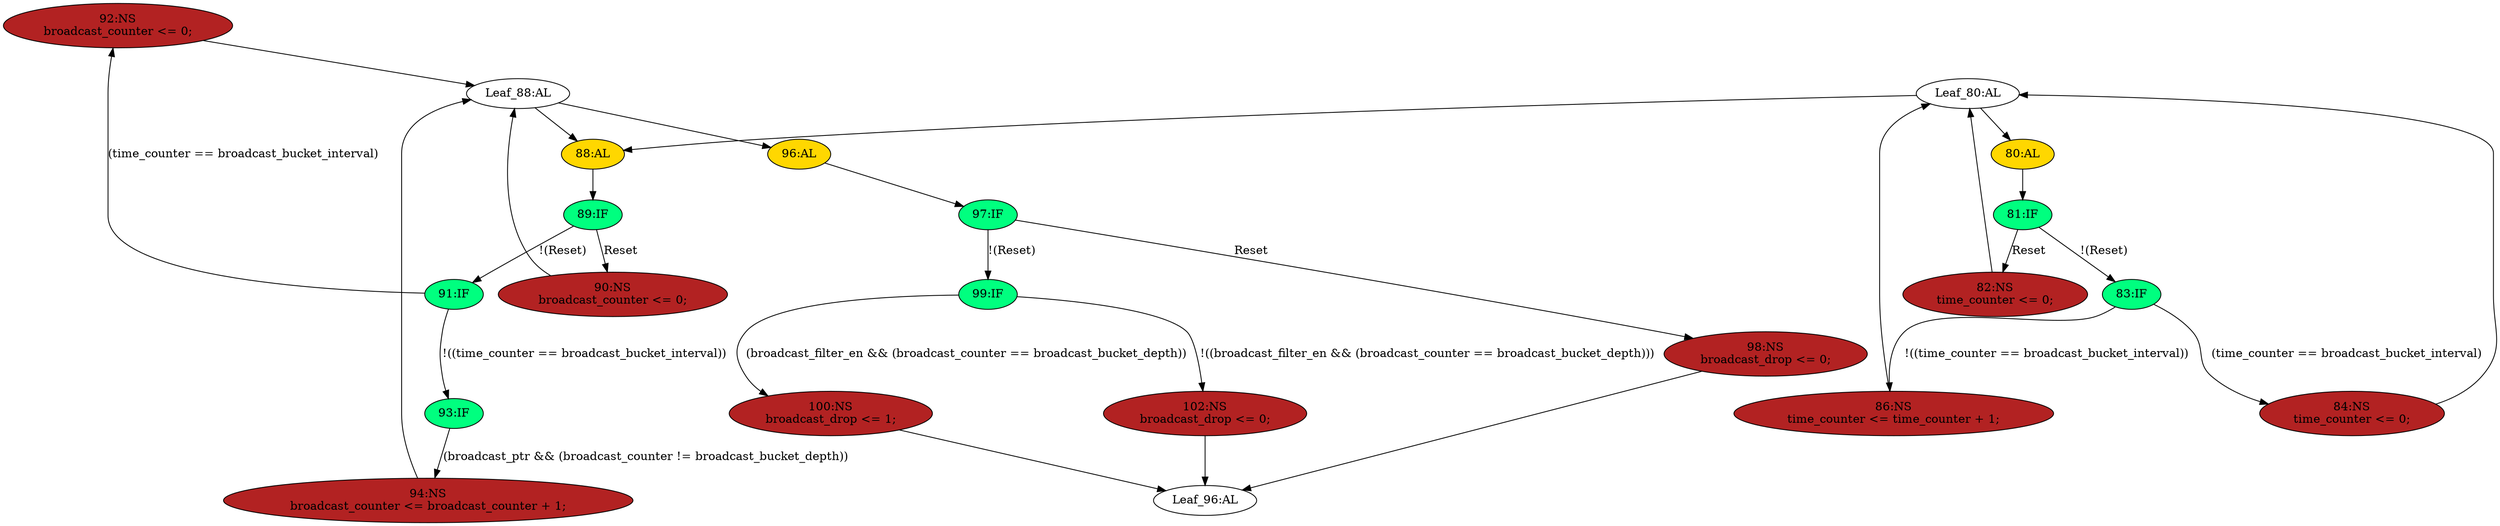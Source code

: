 strict digraph "compose( ,  )" {
	node [label="\N"];
	"92:NS"	 [ast="<pyverilog.vparser.ast.NonblockingSubstitution object at 0x7f94e6dcc8d0>",
		fillcolor=firebrick,
		label="92:NS
broadcast_counter <= 0;",
		statements="[<pyverilog.vparser.ast.NonblockingSubstitution object at 0x7f94e6dcc8d0>]",
		style=filled,
		typ=NonblockingSubstitution];
	"Leaf_88:AL"	 [def_var="['broadcast_counter']",
		label="Leaf_88:AL"];
	"92:NS" -> "Leaf_88:AL"	 [cond="[]",
		lineno=None];
	"100:NS"	 [ast="<pyverilog.vparser.ast.NonblockingSubstitution object at 0x7f94e6dc74d0>",
		fillcolor=firebrick,
		label="100:NS
broadcast_drop <= 1;",
		statements="[<pyverilog.vparser.ast.NonblockingSubstitution object at 0x7f94e6dc74d0>]",
		style=filled,
		typ=NonblockingSubstitution];
	"Leaf_96:AL"	 [def_var="['broadcast_drop']",
		label="Leaf_96:AL"];
	"100:NS" -> "Leaf_96:AL"	 [cond="[]",
		lineno=None];
	"98:NS"	 [ast="<pyverilog.vparser.ast.NonblockingSubstitution object at 0x7f94e6dc7050>",
		fillcolor=firebrick,
		label="98:NS
broadcast_drop <= 0;",
		statements="[<pyverilog.vparser.ast.NonblockingSubstitution object at 0x7f94e6dc7050>]",
		style=filled,
		typ=NonblockingSubstitution];
	"98:NS" -> "Leaf_96:AL"	 [cond="[]",
		lineno=None];
	"99:IF"	 [ast="<pyverilog.vparser.ast.IfStatement object at 0x7f94e6dc7590>",
		fillcolor=springgreen,
		label="99:IF",
		statements="[]",
		style=filled,
		typ=IfStatement];
	"99:IF" -> "100:NS"	 [cond="['broadcast_filter_en', 'broadcast_counter', 'broadcast_bucket_depth']",
		label="(broadcast_filter_en && (broadcast_counter == broadcast_bucket_depth))",
		lineno=99];
	"102:NS"	 [ast="<pyverilog.vparser.ast.NonblockingSubstitution object at 0x7f94e6dc7690>",
		fillcolor=firebrick,
		label="102:NS
broadcast_drop <= 0;",
		statements="[<pyverilog.vparser.ast.NonblockingSubstitution object at 0x7f94e6dc7690>]",
		style=filled,
		typ=NonblockingSubstitution];
	"99:IF" -> "102:NS"	 [cond="['broadcast_filter_en', 'broadcast_counter', 'broadcast_bucket_depth']",
		label="!((broadcast_filter_en && (broadcast_counter == broadcast_bucket_depth)))",
		lineno=99];
	"81:IF"	 [ast="<pyverilog.vparser.ast.IfStatement object at 0x7f94e7507a90>",
		fillcolor=springgreen,
		label="81:IF",
		statements="[]",
		style=filled,
		typ=IfStatement];
	"83:IF"	 [ast="<pyverilog.vparser.ast.IfStatement object at 0x7f94e6dcc0d0>",
		fillcolor=springgreen,
		label="83:IF",
		statements="[]",
		style=filled,
		typ=IfStatement];
	"81:IF" -> "83:IF"	 [cond="['Reset']",
		label="!(Reset)",
		lineno=81];
	"82:NS"	 [ast="<pyverilog.vparser.ast.NonblockingSubstitution object at 0x7f94e7507bd0>",
		fillcolor=firebrick,
		label="82:NS
time_counter <= 0;",
		statements="[<pyverilog.vparser.ast.NonblockingSubstitution object at 0x7f94e7507bd0>]",
		style=filled,
		typ=NonblockingSubstitution];
	"81:IF" -> "82:NS"	 [cond="['Reset']",
		label=Reset,
		lineno=81];
	"88:AL"	 [ast="<pyverilog.vparser.ast.Always object at 0x7f94e6dcc390>",
		clk_sens=True,
		fillcolor=gold,
		label="88:AL",
		sens="['Clk', 'Reset']",
		statements="[]",
		style=filled,
		typ=Always,
		use_var="['Reset', 'broadcast_bucket_depth', 'time_counter', 'broadcast_ptr', 'broadcast_counter', 'broadcast_bucket_interval']"];
	"89:IF"	 [ast="<pyverilog.vparser.ast.IfStatement object at 0x7f94e6dcc4d0>",
		fillcolor=springgreen,
		label="89:IF",
		statements="[]",
		style=filled,
		typ=IfStatement];
	"88:AL" -> "89:IF"	 [cond="[]",
		lineno=None];
	"96:AL"	 [ast="<pyverilog.vparser.ast.Always object at 0x7f94e6dcce90>",
		clk_sens=True,
		fillcolor=gold,
		label="96:AL",
		sens="['Clk', 'Reset']",
		statements="[]",
		style=filled,
		typ=Always,
		use_var="['Reset', 'broadcast_counter', 'broadcast_bucket_depth', 'broadcast_filter_en']"];
	"97:IF"	 [ast="<pyverilog.vparser.ast.IfStatement object at 0x7f94e6dccfd0>",
		fillcolor=springgreen,
		label="97:IF",
		statements="[]",
		style=filled,
		typ=IfStatement];
	"96:AL" -> "97:IF"	 [cond="[]",
		lineno=None];
	"86:NS"	 [ast="<pyverilog.vparser.ast.NonblockingSubstitution object at 0x7f94e6dcc290>",
		fillcolor=firebrick,
		label="86:NS
time_counter <= time_counter + 1;",
		statements="[<pyverilog.vparser.ast.NonblockingSubstitution object at 0x7f94e6dcc290>]",
		style=filled,
		typ=NonblockingSubstitution];
	"Leaf_80:AL"	 [def_var="['time_counter']",
		label="Leaf_80:AL"];
	"86:NS" -> "Leaf_80:AL"	 [cond="[]",
		lineno=None];
	"Leaf_80:AL" -> "88:AL";
	"80:AL"	 [ast="<pyverilog.vparser.ast.Always object at 0x7f94e71baa90>",
		clk_sens=True,
		fillcolor=gold,
		label="80:AL",
		sens="['Clk', 'Reset']",
		statements="[]",
		style=filled,
		typ=Always,
		use_var="['Reset', 'time_counter', 'broadcast_bucket_interval']"];
	"Leaf_80:AL" -> "80:AL";
	"93:IF"	 [ast="<pyverilog.vparser.ast.IfStatement object at 0x7f94e6dccc50>",
		fillcolor=springgreen,
		label="93:IF",
		statements="[]",
		style=filled,
		typ=IfStatement];
	"94:NS"	 [ast="<pyverilog.vparser.ast.NonblockingSubstitution object at 0x7f94e6dcce10>",
		fillcolor=firebrick,
		label="94:NS
broadcast_counter <= broadcast_counter + 1;",
		statements="[<pyverilog.vparser.ast.NonblockingSubstitution object at 0x7f94e6dcce10>]",
		style=filled,
		typ=NonblockingSubstitution];
	"93:IF" -> "94:NS"	 [cond="['broadcast_ptr', 'broadcast_counter', 'broadcast_bucket_depth']",
		label="(broadcast_ptr && (broadcast_counter != broadcast_bucket_depth))",
		lineno=93];
	"94:NS" -> "Leaf_88:AL"	 [cond="[]",
		lineno=None];
	"Leaf_88:AL" -> "88:AL";
	"Leaf_88:AL" -> "96:AL";
	"90:NS"	 [ast="<pyverilog.vparser.ast.NonblockingSubstitution object at 0x7f94e6dcc510>",
		fillcolor=firebrick,
		label="90:NS
broadcast_counter <= 0;",
		statements="[<pyverilog.vparser.ast.NonblockingSubstitution object at 0x7f94e6dcc510>]",
		style=filled,
		typ=NonblockingSubstitution];
	"89:IF" -> "90:NS"	 [cond="['Reset']",
		label=Reset,
		lineno=89];
	"91:IF"	 [ast="<pyverilog.vparser.ast.IfStatement object at 0x7f94e6dcc890>",
		fillcolor=springgreen,
		label="91:IF",
		statements="[]",
		style=filled,
		typ=IfStatement];
	"89:IF" -> "91:IF"	 [cond="['Reset']",
		label="!(Reset)",
		lineno=89];
	"97:IF" -> "98:NS"	 [cond="['Reset']",
		label=Reset,
		lineno=97];
	"97:IF" -> "99:IF"	 [cond="['Reset']",
		label="!(Reset)",
		lineno=97];
	"80:AL" -> "81:IF"	 [cond="[]",
		lineno=None];
	"84:NS"	 [ast="<pyverilog.vparser.ast.NonblockingSubstitution object at 0x7f94e71e53d0>",
		fillcolor=firebrick,
		label="84:NS
time_counter <= 0;",
		statements="[<pyverilog.vparser.ast.NonblockingSubstitution object at 0x7f94e71e53d0>]",
		style=filled,
		typ=NonblockingSubstitution];
	"84:NS" -> "Leaf_80:AL"	 [cond="[]",
		lineno=None];
	"83:IF" -> "86:NS"	 [cond="['time_counter', 'broadcast_bucket_interval']",
		label="!((time_counter == broadcast_bucket_interval))",
		lineno=83];
	"83:IF" -> "84:NS"	 [cond="['time_counter', 'broadcast_bucket_interval']",
		label="(time_counter == broadcast_bucket_interval)",
		lineno=83];
	"82:NS" -> "Leaf_80:AL"	 [cond="[]",
		lineno=None];
	"102:NS" -> "Leaf_96:AL"	 [cond="[]",
		lineno=None];
	"90:NS" -> "Leaf_88:AL"	 [cond="[]",
		lineno=None];
	"91:IF" -> "92:NS"	 [cond="['time_counter', 'broadcast_bucket_interval']",
		label="(time_counter == broadcast_bucket_interval)",
		lineno=91];
	"91:IF" -> "93:IF"	 [cond="['time_counter', 'broadcast_bucket_interval']",
		label="!((time_counter == broadcast_bucket_interval))",
		lineno=91];
}
